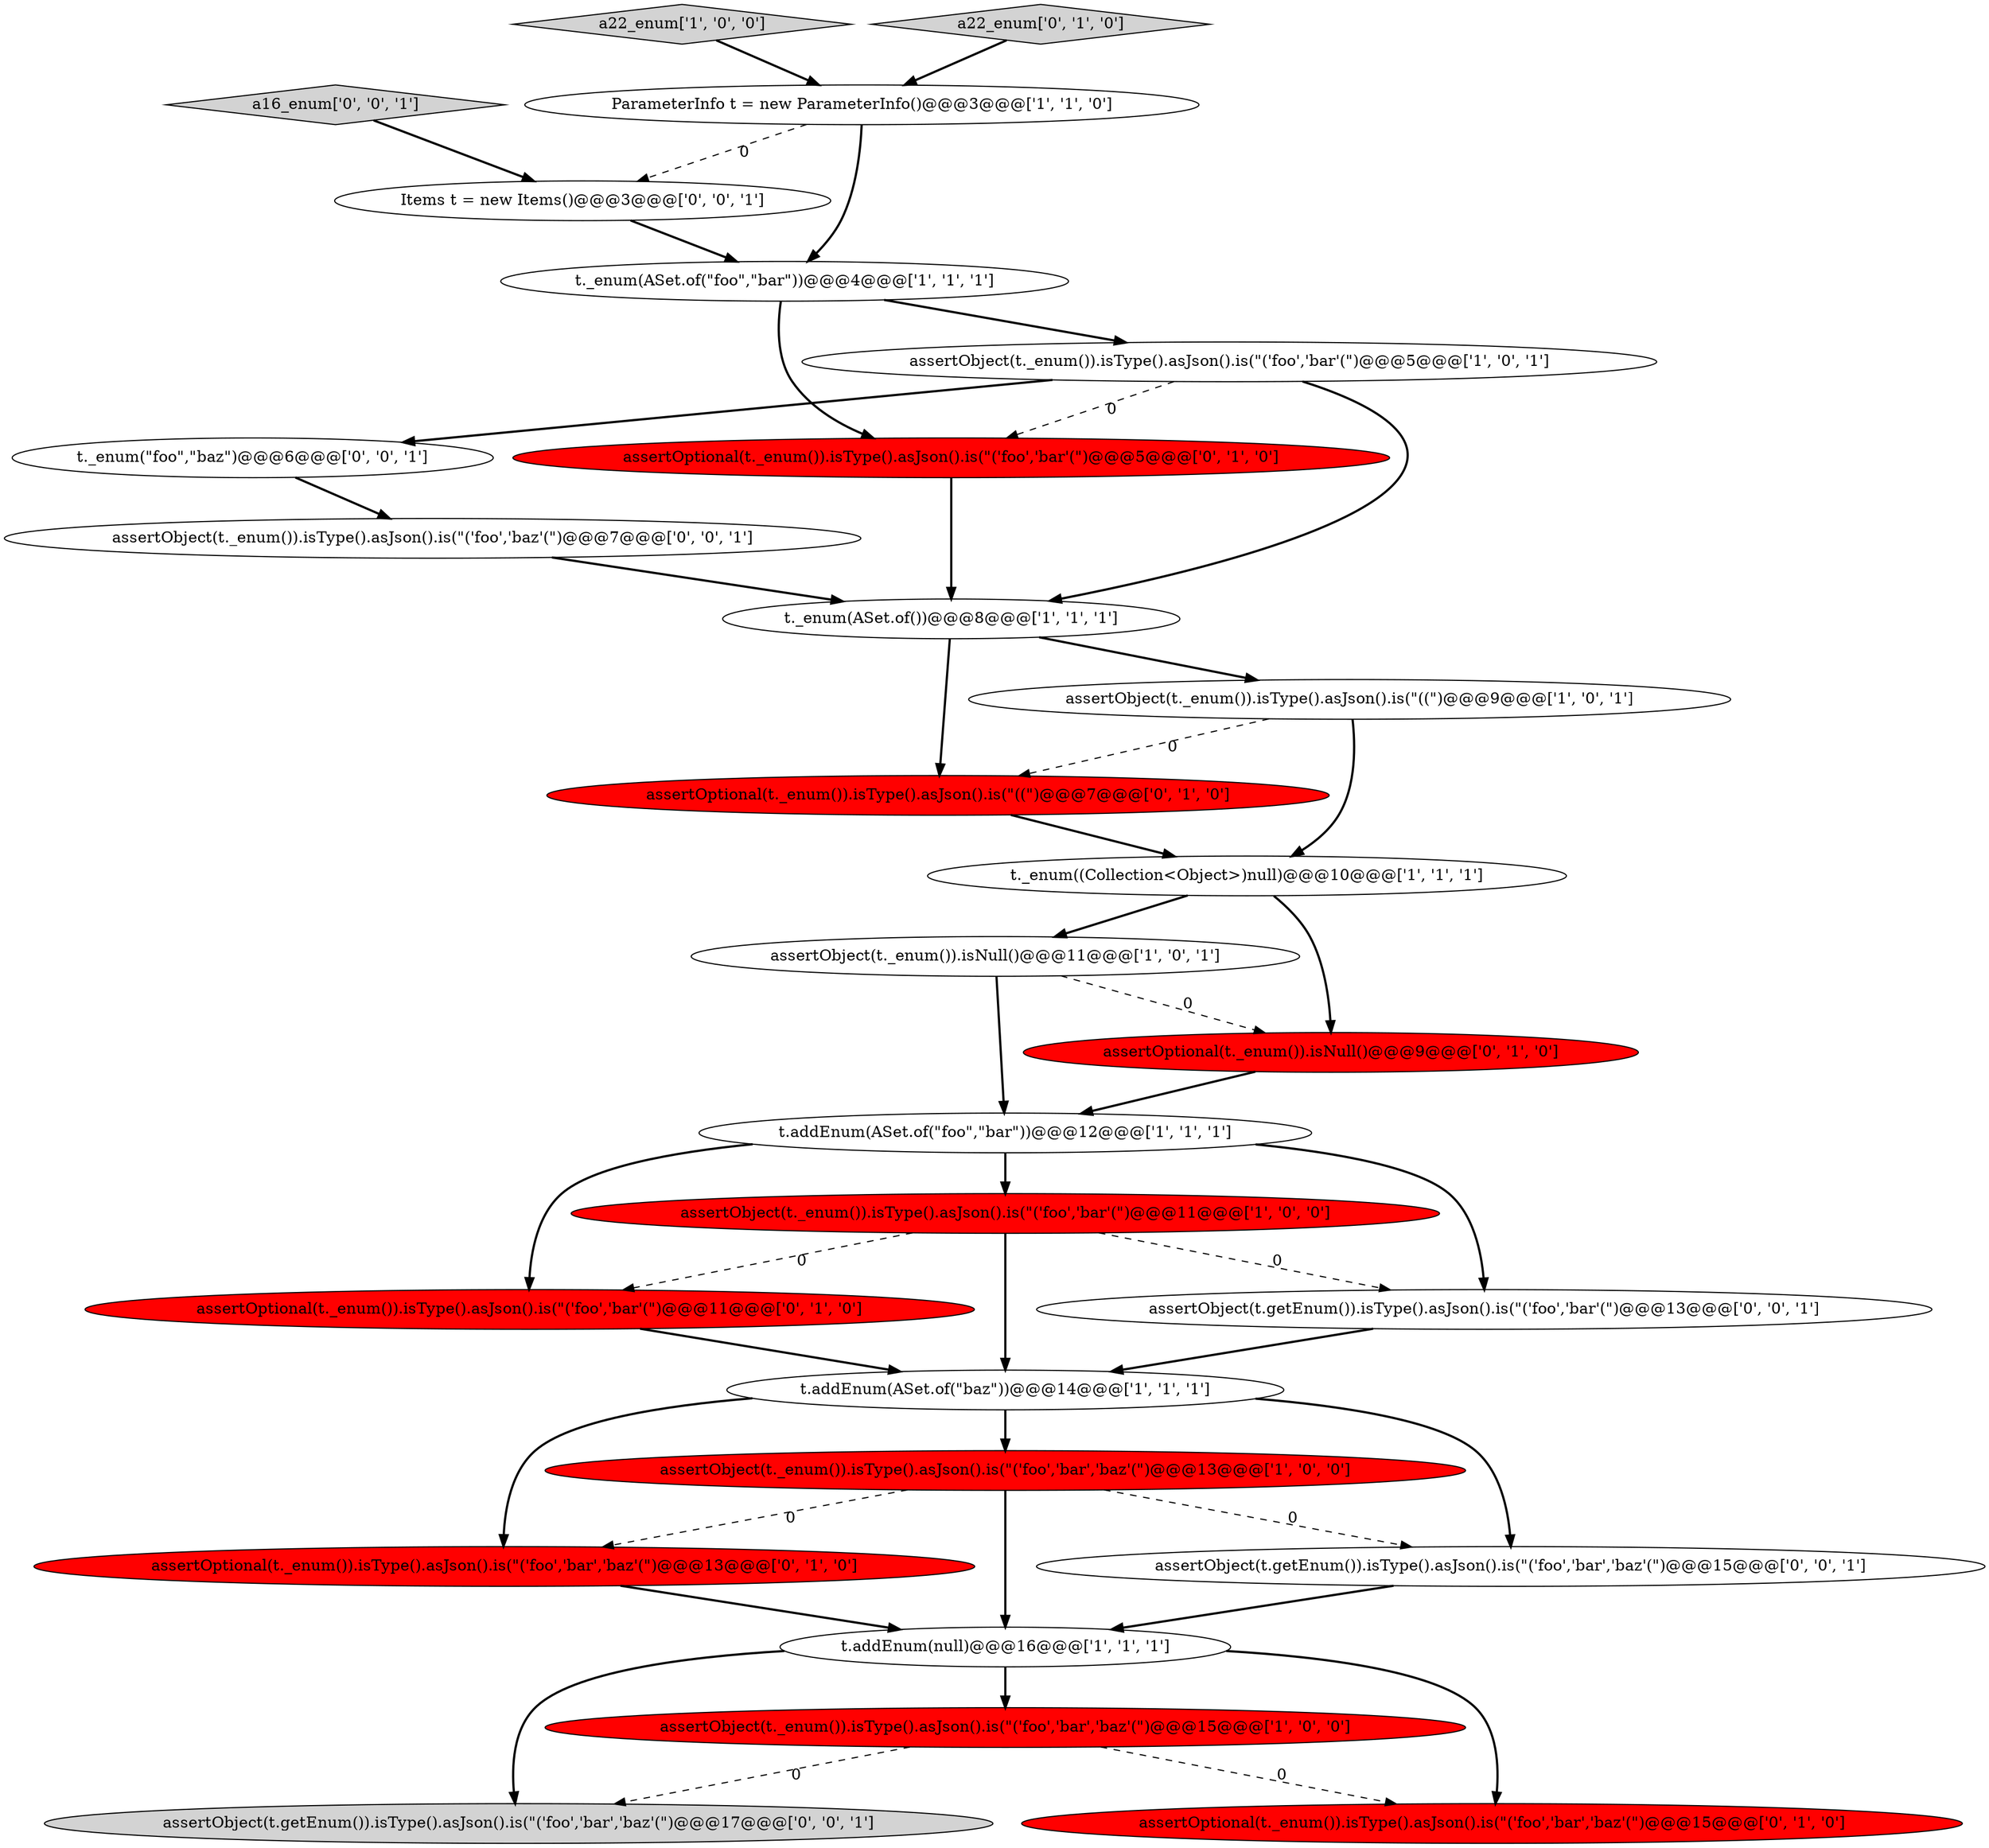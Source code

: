 digraph {
15 [style = filled, label = "assertOptional(t._enum()).isType().asJson().is(\"('foo','bar'(\")@@@11@@@['0', '1', '0']", fillcolor = red, shape = ellipse image = "AAA1AAABBB2BBB"];
3 [style = filled, label = "a22_enum['1', '0', '0']", fillcolor = lightgray, shape = diamond image = "AAA0AAABBB1BBB"];
2 [style = filled, label = "assertObject(t._enum()).isType().asJson().is(\"('foo','bar','baz'(\")@@@13@@@['1', '0', '0']", fillcolor = red, shape = ellipse image = "AAA1AAABBB1BBB"];
6 [style = filled, label = "assertObject(t._enum()).isType().asJson().is(\"('foo','bar','baz'(\")@@@15@@@['1', '0', '0']", fillcolor = red, shape = ellipse image = "AAA1AAABBB1BBB"];
9 [style = filled, label = "t._enum((Collection<Object>)null)@@@10@@@['1', '1', '1']", fillcolor = white, shape = ellipse image = "AAA0AAABBB1BBB"];
12 [style = filled, label = "t._enum(ASet.of(\"foo\",\"bar\"))@@@4@@@['1', '1', '1']", fillcolor = white, shape = ellipse image = "AAA0AAABBB1BBB"];
21 [style = filled, label = "t._enum(\"foo\",\"baz\")@@@6@@@['0', '0', '1']", fillcolor = white, shape = ellipse image = "AAA0AAABBB3BBB"];
27 [style = filled, label = "assertObject(t.getEnum()).isType().asJson().is(\"('foo','bar','baz'(\")@@@17@@@['0', '0', '1']", fillcolor = lightgray, shape = ellipse image = "AAA0AAABBB3BBB"];
14 [style = filled, label = "a22_enum['0', '1', '0']", fillcolor = lightgray, shape = diamond image = "AAA0AAABBB2BBB"];
8 [style = filled, label = "ParameterInfo t = new ParameterInfo()@@@3@@@['1', '1', '0']", fillcolor = white, shape = ellipse image = "AAA0AAABBB1BBB"];
25 [style = filled, label = "assertObject(t.getEnum()).isType().asJson().is(\"('foo','bar','baz'(\")@@@15@@@['0', '0', '1']", fillcolor = white, shape = ellipse image = "AAA0AAABBB3BBB"];
0 [style = filled, label = "assertObject(t._enum()).isNull()@@@11@@@['1', '0', '1']", fillcolor = white, shape = ellipse image = "AAA0AAABBB1BBB"];
17 [style = filled, label = "assertOptional(t._enum()).isNull()@@@9@@@['0', '1', '0']", fillcolor = red, shape = ellipse image = "AAA1AAABBB2BBB"];
16 [style = filled, label = "assertOptional(t._enum()).isType().asJson().is(\"('foo','bar','baz'(\")@@@13@@@['0', '1', '0']", fillcolor = red, shape = ellipse image = "AAA1AAABBB2BBB"];
22 [style = filled, label = "assertObject(t._enum()).isType().asJson().is(\"('foo','baz'(\")@@@7@@@['0', '0', '1']", fillcolor = white, shape = ellipse image = "AAA0AAABBB3BBB"];
18 [style = filled, label = "assertOptional(t._enum()).isType().asJson().is(\"('foo','bar','baz'(\")@@@15@@@['0', '1', '0']", fillcolor = red, shape = ellipse image = "AAA1AAABBB2BBB"];
26 [style = filled, label = "Items t = new Items()@@@3@@@['0', '0', '1']", fillcolor = white, shape = ellipse image = "AAA0AAABBB3BBB"];
10 [style = filled, label = "assertObject(t._enum()).isType().asJson().is(\"('foo','bar'(\")@@@11@@@['1', '0', '0']", fillcolor = red, shape = ellipse image = "AAA1AAABBB1BBB"];
5 [style = filled, label = "t.addEnum(null)@@@16@@@['1', '1', '1']", fillcolor = white, shape = ellipse image = "AAA0AAABBB1BBB"];
20 [style = filled, label = "assertOptional(t._enum()).isType().asJson().is(\"('foo','bar'(\")@@@5@@@['0', '1', '0']", fillcolor = red, shape = ellipse image = "AAA1AAABBB2BBB"];
13 [style = filled, label = "assertObject(t._enum()).isType().asJson().is(\"('foo','bar'(\")@@@5@@@['1', '0', '1']", fillcolor = white, shape = ellipse image = "AAA0AAABBB1BBB"];
23 [style = filled, label = "assertObject(t.getEnum()).isType().asJson().is(\"('foo','bar'(\")@@@13@@@['0', '0', '1']", fillcolor = white, shape = ellipse image = "AAA0AAABBB3BBB"];
24 [style = filled, label = "a16_enum['0', '0', '1']", fillcolor = lightgray, shape = diamond image = "AAA0AAABBB3BBB"];
7 [style = filled, label = "t.addEnum(ASet.of(\"baz\"))@@@14@@@['1', '1', '1']", fillcolor = white, shape = ellipse image = "AAA0AAABBB1BBB"];
19 [style = filled, label = "assertOptional(t._enum()).isType().asJson().is(\"((\")@@@7@@@['0', '1', '0']", fillcolor = red, shape = ellipse image = "AAA1AAABBB2BBB"];
4 [style = filled, label = "t.addEnum(ASet.of(\"foo\",\"bar\"))@@@12@@@['1', '1', '1']", fillcolor = white, shape = ellipse image = "AAA0AAABBB1BBB"];
11 [style = filled, label = "t._enum(ASet.of())@@@8@@@['1', '1', '1']", fillcolor = white, shape = ellipse image = "AAA0AAABBB1BBB"];
1 [style = filled, label = "assertObject(t._enum()).isType().asJson().is(\"((\")@@@9@@@['1', '0', '1']", fillcolor = white, shape = ellipse image = "AAA0AAABBB1BBB"];
10->15 [style = dashed, label="0"];
4->10 [style = bold, label=""];
9->0 [style = bold, label=""];
15->7 [style = bold, label=""];
11->1 [style = bold, label=""];
13->20 [style = dashed, label="0"];
4->15 [style = bold, label=""];
1->19 [style = dashed, label="0"];
17->4 [style = bold, label=""];
12->20 [style = bold, label=""];
9->17 [style = bold, label=""];
5->18 [style = bold, label=""];
11->19 [style = bold, label=""];
0->17 [style = dashed, label="0"];
13->11 [style = bold, label=""];
10->7 [style = bold, label=""];
1->9 [style = bold, label=""];
6->18 [style = dashed, label="0"];
12->13 [style = bold, label=""];
24->26 [style = bold, label=""];
26->12 [style = bold, label=""];
5->6 [style = bold, label=""];
19->9 [style = bold, label=""];
0->4 [style = bold, label=""];
21->22 [style = bold, label=""];
7->2 [style = bold, label=""];
6->27 [style = dashed, label="0"];
3->8 [style = bold, label=""];
2->16 [style = dashed, label="0"];
7->16 [style = bold, label=""];
2->25 [style = dashed, label="0"];
16->5 [style = bold, label=""];
25->5 [style = bold, label=""];
14->8 [style = bold, label=""];
23->7 [style = bold, label=""];
7->25 [style = bold, label=""];
5->27 [style = bold, label=""];
10->23 [style = dashed, label="0"];
13->21 [style = bold, label=""];
22->11 [style = bold, label=""];
8->12 [style = bold, label=""];
4->23 [style = bold, label=""];
2->5 [style = bold, label=""];
20->11 [style = bold, label=""];
8->26 [style = dashed, label="0"];
}
